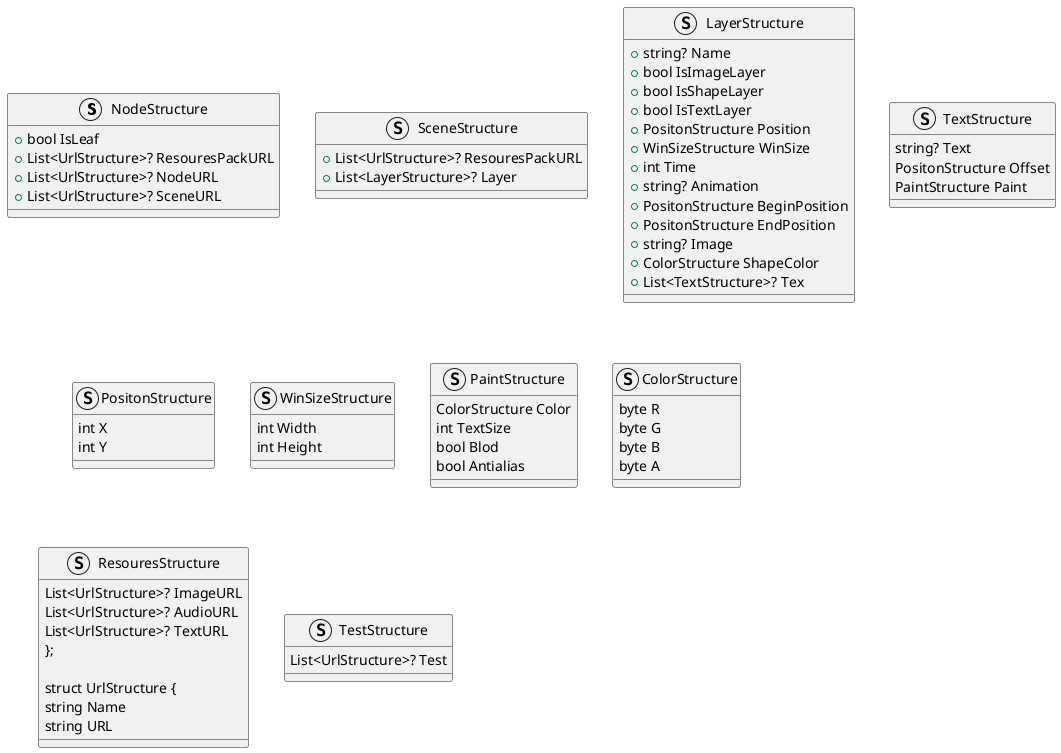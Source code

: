 @startuml
struct NodeStructure {
	+ bool IsLeaf
	+ List<UrlStructure>? ResouresPackURL
	+ List<UrlStructure>? NodeURL
	+ List<UrlStructure>? SceneURL
}

struct SceneStructure {
	+ List<UrlStructure>? ResouresPackURL
	+ List<LayerStructure>? Layer
}

struct LayerStructure {
	+ string? Name
	+ bool IsImageLayer
	+ bool IsShapeLayer
	+ bool IsTextLayer
	+ PositonStructure Position
	+ WinSizeStructure WinSize
	+ int Time
	+ string? Animation
	+ PositonStructure BeginPosition
	+ PositonStructure EndPosition
	+ string? Image
	+ ColorStructure ShapeColor
	+ List<TextStructure>? Tex
}

struct TextStructure {
	string? Text
	PositonStructure Offset
	PaintStructure Paint
}

struct PositonStructure {
	int X
	int Y
}
struct WinSizeStructure {
	int Width
	int Height
}
struct PaintStructure {
	ColorStructure Color
	int TextSize
	bool Blod
	bool Antialias
}

struct ColorStructure {
	byte R
	byte G
	byte B
	byte A
}

struct ResouresStructure {
	List<UrlStructure>? ImageURL
	List<UrlStructure>? AudioURL
	List<UrlStructure>? TextURL
};

struct UrlStructure {
	string Name
	string URL
}

struct TestStructure {
	List<UrlStructure>? Test
}
@enduml